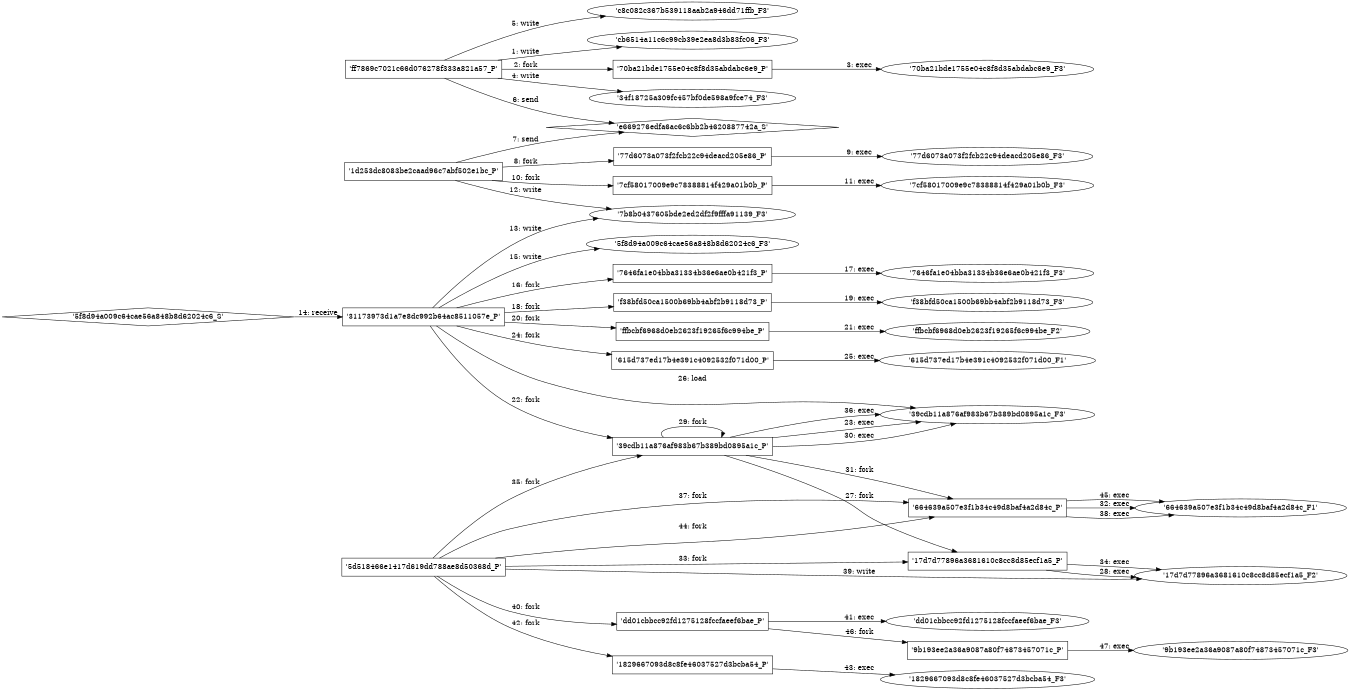 digraph "D:\Learning\Paper\apt\基于CTI的攻击预警\Dataset\攻击图\ASGfromALLCTI\Masslogger campaigns exfiltrates user credentials.dot" {
rankdir="LR"
size="9"
fixedsize="false"
splines="true"
nodesep=0.3
ranksep=0
fontsize=10
overlap="scalexy"
engine= "neato"
	"'cb6514a11c6c99cb39e2ea8d3b83fc06_F3'" [node_type=file shape=ellipse]
	"'ff7869c7021c66d076278f333a821a57_P'" [node_type=Process shape=box]
	"'ff7869c7021c66d076278f333a821a57_P'" -> "'cb6514a11c6c99cb39e2ea8d3b83fc06_F3'" [label="1: write"]
	"'ff7869c7021c66d076278f333a821a57_P'" [node_type=Process shape=box]
	"'70ba21bde1755e04c8f8d35abdabc6e9_P'" [node_type=Process shape=box]
	"'ff7869c7021c66d076278f333a821a57_P'" -> "'70ba21bde1755e04c8f8d35abdabc6e9_P'" [label="2: fork"]
	"'70ba21bde1755e04c8f8d35abdabc6e9_P'" [node_type=Process shape=box]
	"'70ba21bde1755e04c8f8d35abdabc6e9_F3'" [node_type=File shape=ellipse]
	"'70ba21bde1755e04c8f8d35abdabc6e9_P'" -> "'70ba21bde1755e04c8f8d35abdabc6e9_F3'" [label="3: exec"]
	"'34f18725a309fc457bf0de598a9fce74_F3'" [node_type=file shape=ellipse]
	"'ff7869c7021c66d076278f333a821a57_P'" [node_type=Process shape=box]
	"'ff7869c7021c66d076278f333a821a57_P'" -> "'34f18725a309fc457bf0de598a9fce74_F3'" [label="4: write"]
	"'c8c082c367b539118aab2a946dd71ffb_F3'" [node_type=file shape=ellipse]
	"'ff7869c7021c66d076278f333a821a57_P'" [node_type=Process shape=box]
	"'ff7869c7021c66d076278f333a821a57_P'" -> "'c8c082c367b539118aab2a946dd71ffb_F3'" [label="5: write"]
	"'e669276edfa6ac6c6bb2b4620887742a_S'" [node_type=Socket shape=diamond]
	"'ff7869c7021c66d076278f333a821a57_P'" [node_type=Process shape=box]
	"'ff7869c7021c66d076278f333a821a57_P'" -> "'e669276edfa6ac6c6bb2b4620887742a_S'" [label="6: send"]
	"'e669276edfa6ac6c6bb2b4620887742a_S'" [node_type=Socket shape=diamond]
	"'1d253dc8083be2caad96c7abf502e1bc_P'" [node_type=Process shape=box]
	"'1d253dc8083be2caad96c7abf502e1bc_P'" -> "'e669276edfa6ac6c6bb2b4620887742a_S'" [label="7: send"]
	"'1d253dc8083be2caad96c7abf502e1bc_P'" [node_type=Process shape=box]
	"'77d6073a073f2fcb22c94deacd205e86_P'" [node_type=Process shape=box]
	"'1d253dc8083be2caad96c7abf502e1bc_P'" -> "'77d6073a073f2fcb22c94deacd205e86_P'" [label="8: fork"]
	"'77d6073a073f2fcb22c94deacd205e86_P'" [node_type=Process shape=box]
	"'77d6073a073f2fcb22c94deacd205e86_F3'" [node_type=File shape=ellipse]
	"'77d6073a073f2fcb22c94deacd205e86_P'" -> "'77d6073a073f2fcb22c94deacd205e86_F3'" [label="9: exec"]
	"'1d253dc8083be2caad96c7abf502e1bc_P'" [node_type=Process shape=box]
	"'7cf58017009e9c78388814f429a01b0b_P'" [node_type=Process shape=box]
	"'1d253dc8083be2caad96c7abf502e1bc_P'" -> "'7cf58017009e9c78388814f429a01b0b_P'" [label="10: fork"]
	"'7cf58017009e9c78388814f429a01b0b_P'" [node_type=Process shape=box]
	"'7cf58017009e9c78388814f429a01b0b_F3'" [node_type=File shape=ellipse]
	"'7cf58017009e9c78388814f429a01b0b_P'" -> "'7cf58017009e9c78388814f429a01b0b_F3'" [label="11: exec"]
	"'7b8b0437605bde2ed2df2f9fffa91139_F3'" [node_type=file shape=ellipse]
	"'1d253dc8083be2caad96c7abf502e1bc_P'" [node_type=Process shape=box]
	"'1d253dc8083be2caad96c7abf502e1bc_P'" -> "'7b8b0437605bde2ed2df2f9fffa91139_F3'" [label="12: write"]
	"'7b8b0437605bde2ed2df2f9fffa91139_F3'" [node_type=file shape=ellipse]
	"'31173973d1a7e8dc992b64ac8511057e_P'" [node_type=Process shape=box]
	"'31173973d1a7e8dc992b64ac8511057e_P'" -> "'7b8b0437605bde2ed2df2f9fffa91139_F3'" [label="13: write"]
	"'31173973d1a7e8dc992b64ac8511057e_P'" [node_type=Process shape=box]
	"'5f8d94a009c64cae56a848b8d62024c6_S'" [node_type=Socket shape=diamond]
	"'5f8d94a009c64cae56a848b8d62024c6_S'" -> "'31173973d1a7e8dc992b64ac8511057e_P'" [label="14: receive"]
	"'5f8d94a009c64cae56a848b8d62024c6_F3'" [node_type=file shape=ellipse]
	"'31173973d1a7e8dc992b64ac8511057e_P'" [node_type=Process shape=box]
	"'31173973d1a7e8dc992b64ac8511057e_P'" -> "'5f8d94a009c64cae56a848b8d62024c6_F3'" [label="15: write"]
	"'31173973d1a7e8dc992b64ac8511057e_P'" [node_type=Process shape=box]
	"'7646fa1e04bba31334b36e6ae0b421f3_P'" [node_type=Process shape=box]
	"'31173973d1a7e8dc992b64ac8511057e_P'" -> "'7646fa1e04bba31334b36e6ae0b421f3_P'" [label="16: fork"]
	"'7646fa1e04bba31334b36e6ae0b421f3_P'" [node_type=Process shape=box]
	"'7646fa1e04bba31334b36e6ae0b421f3_F3'" [node_type=File shape=ellipse]
	"'7646fa1e04bba31334b36e6ae0b421f3_P'" -> "'7646fa1e04bba31334b36e6ae0b421f3_F3'" [label="17: exec"]
	"'31173973d1a7e8dc992b64ac8511057e_P'" [node_type=Process shape=box]
	"'f38bfd50ca1500b69bb4abf2b9118d73_P'" [node_type=Process shape=box]
	"'31173973d1a7e8dc992b64ac8511057e_P'" -> "'f38bfd50ca1500b69bb4abf2b9118d73_P'" [label="18: fork"]
	"'f38bfd50ca1500b69bb4abf2b9118d73_P'" [node_type=Process shape=box]
	"'f38bfd50ca1500b69bb4abf2b9118d73_F3'" [node_type=File shape=ellipse]
	"'f38bfd50ca1500b69bb4abf2b9118d73_P'" -> "'f38bfd50ca1500b69bb4abf2b9118d73_F3'" [label="19: exec"]
	"'31173973d1a7e8dc992b64ac8511057e_P'" [node_type=Process shape=box]
	"'ffbcbf6968d0eb2623f19265f6c994be_P'" [node_type=Process shape=box]
	"'31173973d1a7e8dc992b64ac8511057e_P'" -> "'ffbcbf6968d0eb2623f19265f6c994be_P'" [label="20: fork"]
	"'ffbcbf6968d0eb2623f19265f6c994be_P'" [node_type=Process shape=box]
	"'ffbcbf6968d0eb2623f19265f6c994be_F2'" [node_type=File shape=ellipse]
	"'ffbcbf6968d0eb2623f19265f6c994be_P'" -> "'ffbcbf6968d0eb2623f19265f6c994be_F2'" [label="21: exec"]
	"'31173973d1a7e8dc992b64ac8511057e_P'" [node_type=Process shape=box]
	"'39cdb11a876af983b67b389bd0895a1c_P'" [node_type=Process shape=box]
	"'31173973d1a7e8dc992b64ac8511057e_P'" -> "'39cdb11a876af983b67b389bd0895a1c_P'" [label="22: fork"]
	"'39cdb11a876af983b67b389bd0895a1c_P'" [node_type=Process shape=box]
	"'39cdb11a876af983b67b389bd0895a1c_F3'" [node_type=File shape=ellipse]
	"'39cdb11a876af983b67b389bd0895a1c_P'" -> "'39cdb11a876af983b67b389bd0895a1c_F3'" [label="23: exec"]
	"'31173973d1a7e8dc992b64ac8511057e_P'" [node_type=Process shape=box]
	"'615d737ed17b4e391c4092532f071d00_P'" [node_type=Process shape=box]
	"'31173973d1a7e8dc992b64ac8511057e_P'" -> "'615d737ed17b4e391c4092532f071d00_P'" [label="24: fork"]
	"'615d737ed17b4e391c4092532f071d00_P'" [node_type=Process shape=box]
	"'615d737ed17b4e391c4092532f071d00_F1'" [node_type=File shape=ellipse]
	"'615d737ed17b4e391c4092532f071d00_P'" -> "'615d737ed17b4e391c4092532f071d00_F1'" [label="25: exec"]
	"'39cdb11a876af983b67b389bd0895a1c_F3'" [node_type=file shape=ellipse]
	"'31173973d1a7e8dc992b64ac8511057e_P'" [node_type=Process shape=box]
	"'31173973d1a7e8dc992b64ac8511057e_P'" -> "'39cdb11a876af983b67b389bd0895a1c_F3'" [label="26: load"]
	"'39cdb11a876af983b67b389bd0895a1c_P'" [node_type=Process shape=box]
	"'17d7d77896a3681610c8cc8d85ecf1a5_P'" [node_type=Process shape=box]
	"'39cdb11a876af983b67b389bd0895a1c_P'" -> "'17d7d77896a3681610c8cc8d85ecf1a5_P'" [label="27: fork"]
	"'17d7d77896a3681610c8cc8d85ecf1a5_P'" [node_type=Process shape=box]
	"'17d7d77896a3681610c8cc8d85ecf1a5_F2'" [node_type=File shape=ellipse]
	"'17d7d77896a3681610c8cc8d85ecf1a5_P'" -> "'17d7d77896a3681610c8cc8d85ecf1a5_F2'" [label="28: exec"]
	"'39cdb11a876af983b67b389bd0895a1c_P'" [node_type=Process shape=box]
	"'39cdb11a876af983b67b389bd0895a1c_P'" [node_type=Process shape=box]
	"'39cdb11a876af983b67b389bd0895a1c_P'" -> "'39cdb11a876af983b67b389bd0895a1c_P'" [label="29: fork"]
	"'39cdb11a876af983b67b389bd0895a1c_P'" [node_type=Process shape=box]
	"'39cdb11a876af983b67b389bd0895a1c_F3'" [node_type=File shape=ellipse]
	"'39cdb11a876af983b67b389bd0895a1c_P'" -> "'39cdb11a876af983b67b389bd0895a1c_F3'" [label="30: exec"]
	"'39cdb11a876af983b67b389bd0895a1c_P'" [node_type=Process shape=box]
	"'664639a507e3f1b34c49d8baf4a2d84c_P'" [node_type=Process shape=box]
	"'39cdb11a876af983b67b389bd0895a1c_P'" -> "'664639a507e3f1b34c49d8baf4a2d84c_P'" [label="31: fork"]
	"'664639a507e3f1b34c49d8baf4a2d84c_P'" [node_type=Process shape=box]
	"'664639a507e3f1b34c49d8baf4a2d84c_F1'" [node_type=File shape=ellipse]
	"'664639a507e3f1b34c49d8baf4a2d84c_P'" -> "'664639a507e3f1b34c49d8baf4a2d84c_F1'" [label="32: exec"]
	"'5d518466e1417d619dd788ae8d50368d_P'" [node_type=Process shape=box]
	"'17d7d77896a3681610c8cc8d85ecf1a5_P'" [node_type=Process shape=box]
	"'5d518466e1417d619dd788ae8d50368d_P'" -> "'17d7d77896a3681610c8cc8d85ecf1a5_P'" [label="33: fork"]
	"'17d7d77896a3681610c8cc8d85ecf1a5_P'" [node_type=Process shape=box]
	"'17d7d77896a3681610c8cc8d85ecf1a5_F2'" [node_type=File shape=ellipse]
	"'17d7d77896a3681610c8cc8d85ecf1a5_P'" -> "'17d7d77896a3681610c8cc8d85ecf1a5_F2'" [label="34: exec"]
	"'5d518466e1417d619dd788ae8d50368d_P'" [node_type=Process shape=box]
	"'39cdb11a876af983b67b389bd0895a1c_P'" [node_type=Process shape=box]
	"'5d518466e1417d619dd788ae8d50368d_P'" -> "'39cdb11a876af983b67b389bd0895a1c_P'" [label="35: fork"]
	"'39cdb11a876af983b67b389bd0895a1c_P'" [node_type=Process shape=box]
	"'39cdb11a876af983b67b389bd0895a1c_F3'" [node_type=File shape=ellipse]
	"'39cdb11a876af983b67b389bd0895a1c_P'" -> "'39cdb11a876af983b67b389bd0895a1c_F3'" [label="36: exec"]
	"'5d518466e1417d619dd788ae8d50368d_P'" [node_type=Process shape=box]
	"'664639a507e3f1b34c49d8baf4a2d84c_P'" [node_type=Process shape=box]
	"'5d518466e1417d619dd788ae8d50368d_P'" -> "'664639a507e3f1b34c49d8baf4a2d84c_P'" [label="37: fork"]
	"'664639a507e3f1b34c49d8baf4a2d84c_P'" [node_type=Process shape=box]
	"'664639a507e3f1b34c49d8baf4a2d84c_F1'" [node_type=File shape=ellipse]
	"'664639a507e3f1b34c49d8baf4a2d84c_P'" -> "'664639a507e3f1b34c49d8baf4a2d84c_F1'" [label="38: exec"]
	"'17d7d77896a3681610c8cc8d85ecf1a5_F2'" [node_type=file shape=ellipse]
	"'5d518466e1417d619dd788ae8d50368d_P'" [node_type=Process shape=box]
	"'5d518466e1417d619dd788ae8d50368d_P'" -> "'17d7d77896a3681610c8cc8d85ecf1a5_F2'" [label="39: write"]
	"'5d518466e1417d619dd788ae8d50368d_P'" [node_type=Process shape=box]
	"'dd01cbbcc92fd1275128fccfaeef6bae_P'" [node_type=Process shape=box]
	"'5d518466e1417d619dd788ae8d50368d_P'" -> "'dd01cbbcc92fd1275128fccfaeef6bae_P'" [label="40: fork"]
	"'dd01cbbcc92fd1275128fccfaeef6bae_P'" [node_type=Process shape=box]
	"'dd01cbbcc92fd1275128fccfaeef6bae_F3'" [node_type=File shape=ellipse]
	"'dd01cbbcc92fd1275128fccfaeef6bae_P'" -> "'dd01cbbcc92fd1275128fccfaeef6bae_F3'" [label="41: exec"]
	"'5d518466e1417d619dd788ae8d50368d_P'" [node_type=Process shape=box]
	"'1829667093d8c8fe46037527d3bcba54_P'" [node_type=Process shape=box]
	"'5d518466e1417d619dd788ae8d50368d_P'" -> "'1829667093d8c8fe46037527d3bcba54_P'" [label="42: fork"]
	"'1829667093d8c8fe46037527d3bcba54_P'" [node_type=Process shape=box]
	"'1829667093d8c8fe46037527d3bcba54_F3'" [node_type=File shape=ellipse]
	"'1829667093d8c8fe46037527d3bcba54_P'" -> "'1829667093d8c8fe46037527d3bcba54_F3'" [label="43: exec"]
	"'5d518466e1417d619dd788ae8d50368d_P'" [node_type=Process shape=box]
	"'664639a507e3f1b34c49d8baf4a2d84c_P'" [node_type=Process shape=box]
	"'5d518466e1417d619dd788ae8d50368d_P'" -> "'664639a507e3f1b34c49d8baf4a2d84c_P'" [label="44: fork"]
	"'664639a507e3f1b34c49d8baf4a2d84c_P'" [node_type=Process shape=box]
	"'664639a507e3f1b34c49d8baf4a2d84c_F1'" [node_type=File shape=ellipse]
	"'664639a507e3f1b34c49d8baf4a2d84c_P'" -> "'664639a507e3f1b34c49d8baf4a2d84c_F1'" [label="45: exec"]
	"'dd01cbbcc92fd1275128fccfaeef6bae_P'" [node_type=Process shape=box]
	"'9b193ee2a36a9087a80f74873457071c_P'" [node_type=Process shape=box]
	"'dd01cbbcc92fd1275128fccfaeef6bae_P'" -> "'9b193ee2a36a9087a80f74873457071c_P'" [label="46: fork"]
	"'9b193ee2a36a9087a80f74873457071c_P'" [node_type=Process shape=box]
	"'9b193ee2a36a9087a80f74873457071c_F3'" [node_type=File shape=ellipse]
	"'9b193ee2a36a9087a80f74873457071c_P'" -> "'9b193ee2a36a9087a80f74873457071c_F3'" [label="47: exec"]
}
